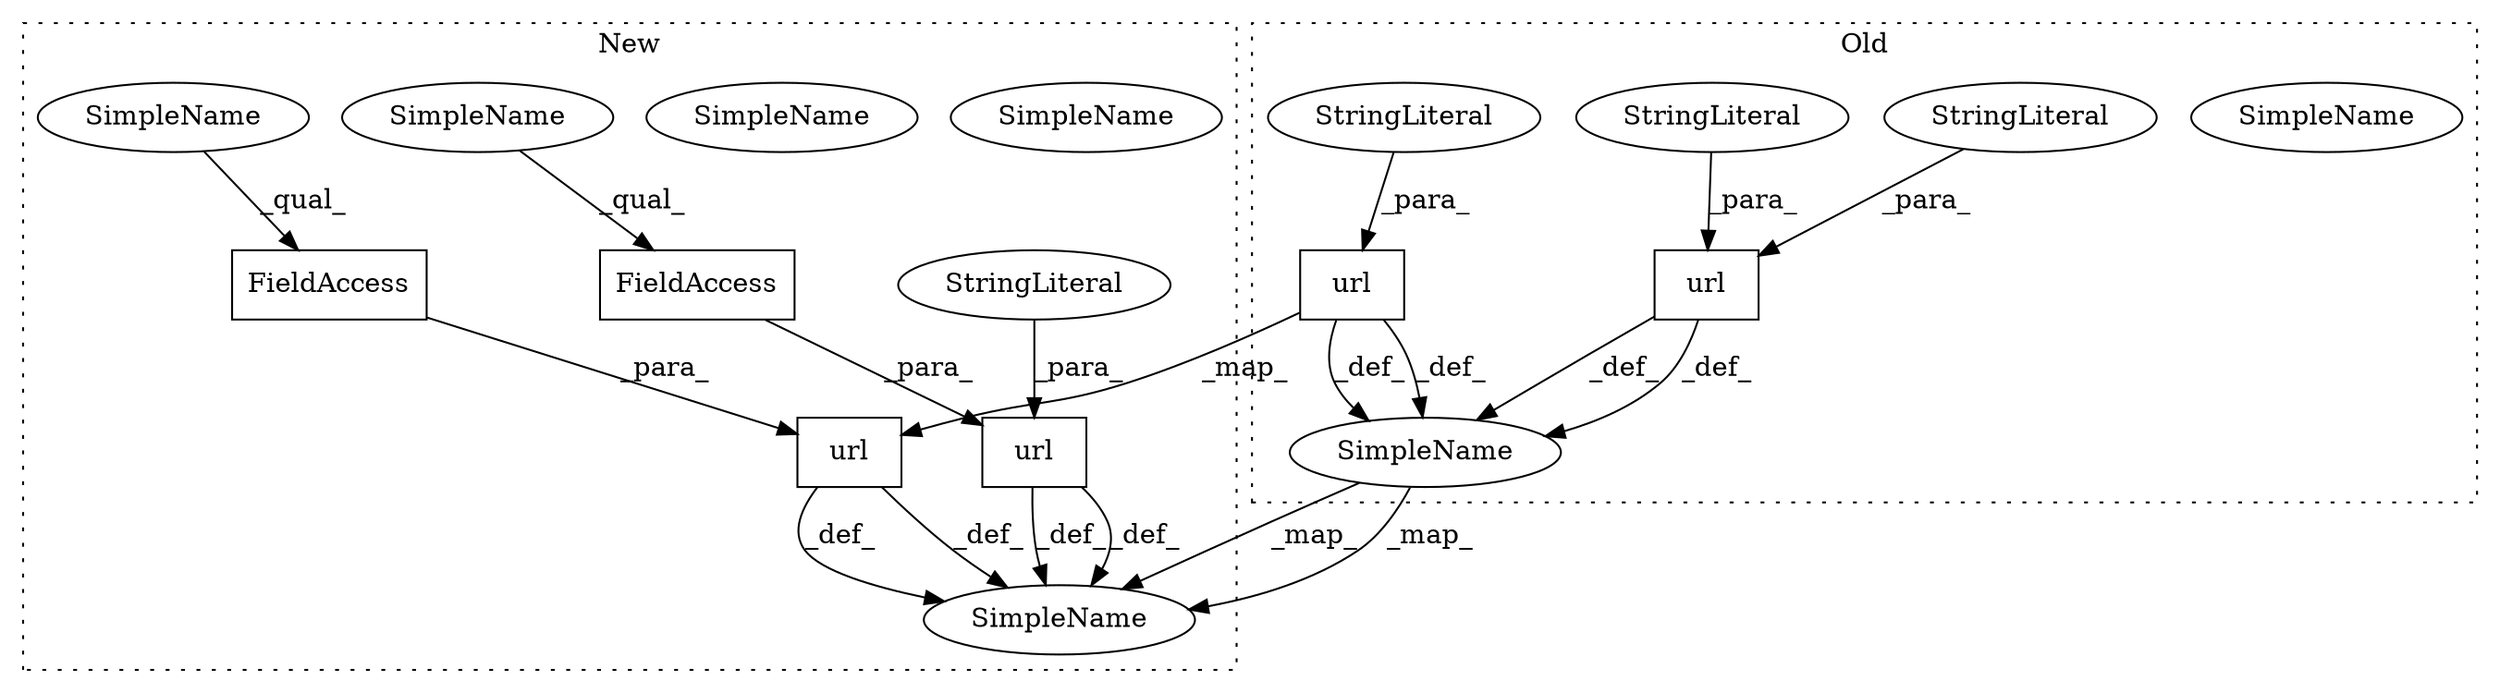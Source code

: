 digraph G {
subgraph cluster0 {
1 [label="url" a="32" s="435,504" l="4,1" shape="box"];
3 [label="SimpleName" a="42" s="400" l="11" shape="ellipse"];
6 [label="SimpleName" a="42" s="400" l="11" shape="ellipse"];
9 [label="url" a="32" s="825,859" l="4,1" shape="box"];
12 [label="StringLiteral" a="45" s="829" l="16" shape="ellipse"];
13 [label="StringLiteral" a="45" s="846" l="13" shape="ellipse"];
15 [label="StringLiteral" a="45" s="465" l="16" shape="ellipse"];
label = "Old";
style="dotted";
}
subgraph cluster1 {
2 [label="url" a="32" s="355,428" l="4,1" shape="box"];
4 [label="SimpleName" a="42" s="325" l="11" shape="ellipse"];
5 [label="SimpleName" a="42" s="325" l="11" shape="ellipse"];
7 [label="url" a="32" s="733,771" l="4,1" shape="box"];
8 [label="StringLiteral" a="45" s="737" l="16" shape="ellipse"];
10 [label="FieldAccess" a="22" s="754" l="17" shape="box"];
11 [label="SimpleName" a="42" s="754" l="5" shape="ellipse"];
14 [label="FieldAccess" a="22" s="385" l="20" shape="box"];
16 [label="SimpleName" a="42" s="754" l="5" shape="ellipse"];
17 [label="SimpleName" a="42" s="385" l="5" shape="ellipse"];
label = "New";
style="dotted";
}
1 -> 2 [label="_map_"];
1 -> 6 [label="_def_"];
1 -> 6 [label="_def_"];
2 -> 5 [label="_def_"];
2 -> 5 [label="_def_"];
6 -> 5 [label="_map_"];
6 -> 5 [label="_map_"];
7 -> 5 [label="_def_"];
7 -> 5 [label="_def_"];
8 -> 7 [label="_para_"];
9 -> 6 [label="_def_"];
9 -> 6 [label="_def_"];
10 -> 7 [label="_para_"];
12 -> 9 [label="_para_"];
13 -> 9 [label="_para_"];
14 -> 2 [label="_para_"];
15 -> 1 [label="_para_"];
16 -> 10 [label="_qual_"];
17 -> 14 [label="_qual_"];
}